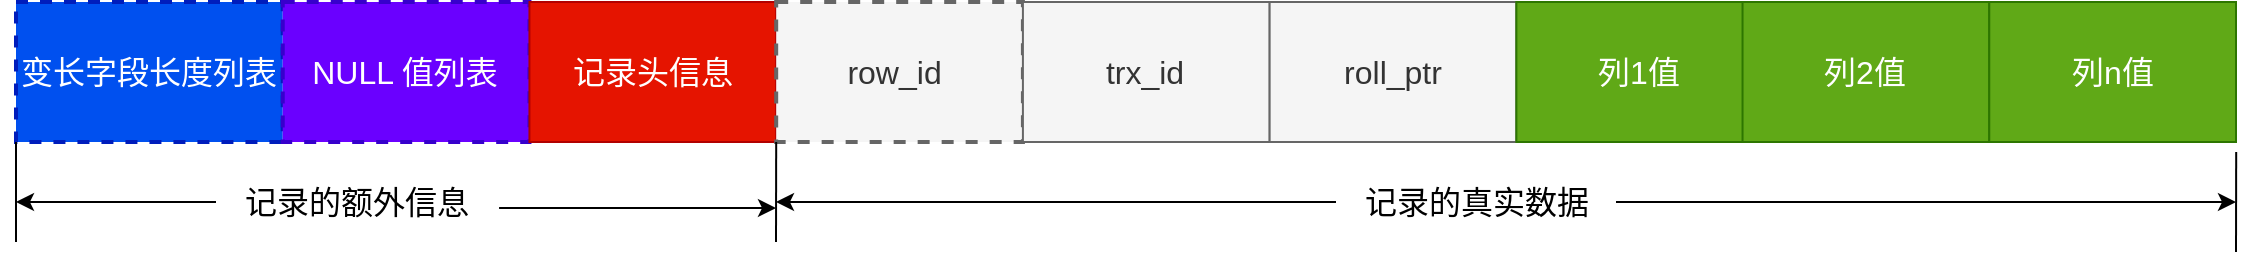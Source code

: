 <mxfile version="20.6.0" type="github">
  <diagram id="mSCJkkQrYgX1uUQAmYo5" name="第 1 页">
    <mxGraphModel dx="1096" dy="683" grid="1" gridSize="10" guides="1" tooltips="1" connect="1" arrows="1" fold="1" page="1" pageScale="1" pageWidth="827" pageHeight="1169" math="0" shadow="0">
      <root>
        <mxCell id="0" />
        <mxCell id="1" parent="0" />
        <mxCell id="_HnwXd1EgrjlI_xJHXHv-1" value="变长字段长度列表" style="rounded=0;whiteSpace=wrap;html=1;dashed=1;fontSize=16;strokeWidth=2;fillColor=#0050ef;fontColor=#ffffff;strokeColor=#001DBC;" parent="1" vertex="1">
          <mxGeometry x="40" y="120" width="133.36" height="70" as="geometry" />
        </mxCell>
        <mxCell id="_HnwXd1EgrjlI_xJHXHv-2" value="NULL 值列表" style="rounded=0;whiteSpace=wrap;html=1;dashed=1;fontSize=16;strokeWidth=2;fillColor=#6a00ff;fontColor=#ffffff;strokeColor=#3700CC;" parent="1" vertex="1">
          <mxGeometry x="173.364" y="120" width="123.364" height="70" as="geometry" />
        </mxCell>
        <mxCell id="_HnwXd1EgrjlI_xJHXHv-3" value="记录头信息" style="rounded=0;whiteSpace=wrap;html=1;fontSize=16;fillColor=#e51400;fontColor=#ffffff;strokeColor=#B20000;" parent="1" vertex="1">
          <mxGeometry x="296.729" y="120" width="123.364" height="70" as="geometry" />
        </mxCell>
        <mxCell id="_HnwXd1EgrjlI_xJHXHv-5" value="row_id&amp;nbsp;" style="rounded=0;whiteSpace=wrap;html=1;dashed=1;fontSize=16;fillColor=#f5f5f5;fontColor=#333333;strokeColor=#666666;strokeWidth=2;" parent="1" vertex="1">
          <mxGeometry x="420.093" y="120" width="123.364" height="70" as="geometry" />
        </mxCell>
        <mxCell id="_HnwXd1EgrjlI_xJHXHv-6" value="trx_id" style="rounded=0;whiteSpace=wrap;html=1;fontSize=16;fillColor=#f5f5f5;fontColor=#333333;strokeColor=#666666;" parent="1" vertex="1">
          <mxGeometry x="543.458" y="120" width="123.364" height="70" as="geometry" />
        </mxCell>
        <mxCell id="_HnwXd1EgrjlI_xJHXHv-7" value="roll_ptr" style="rounded=0;whiteSpace=wrap;html=1;fontSize=16;fillColor=#f5f5f5;fontColor=#333333;strokeColor=#666666;" parent="1" vertex="1">
          <mxGeometry x="666.822" y="120" width="123.364" height="70" as="geometry" />
        </mxCell>
        <mxCell id="_HnwXd1EgrjlI_xJHXHv-8" value="列1值" style="rounded=0;whiteSpace=wrap;html=1;fontSize=16;fillColor=#60a917;fontColor=#ffffff;strokeColor=#2D7600;" parent="1" vertex="1">
          <mxGeometry x="790.187" y="120" width="123.364" height="70" as="geometry" />
        </mxCell>
        <mxCell id="_HnwXd1EgrjlI_xJHXHv-9" value="列2值" style="rounded=0;whiteSpace=wrap;html=1;fontSize=16;fillColor=#60a917;fontColor=#ffffff;strokeColor=#2D7600;" parent="1" vertex="1">
          <mxGeometry x="903.271" y="120" width="123.364" height="70" as="geometry" />
        </mxCell>
        <mxCell id="_HnwXd1EgrjlI_xJHXHv-10" value="列n值" style="rounded=0;whiteSpace=wrap;html=1;fontSize=16;fillColor=#60a917;fontColor=#ffffff;strokeColor=#2D7600;" parent="1" vertex="1">
          <mxGeometry x="1026.636" y="120" width="123.364" height="70" as="geometry" />
        </mxCell>
        <mxCell id="_HnwXd1EgrjlI_xJHXHv-12" value="" style="endArrow=none;html=1;rounded=0;fontSize=16;entryX=0;entryY=1;entryDx=0;entryDy=0;" parent="1" target="_HnwXd1EgrjlI_xJHXHv-1" edge="1">
          <mxGeometry width="50" height="50" relative="1" as="geometry">
            <mxPoint x="40" y="240" as="sourcePoint" />
            <mxPoint x="90" y="220" as="targetPoint" />
          </mxGeometry>
        </mxCell>
        <mxCell id="_HnwXd1EgrjlI_xJHXHv-13" value="" style="endArrow=none;html=1;rounded=0;fontSize=16;entryX=1;entryY=1;entryDx=0;entryDy=0;" parent="1" target="_HnwXd1EgrjlI_xJHXHv-3" edge="1">
          <mxGeometry width="50" height="50" relative="1" as="geometry">
            <mxPoint x="420" y="240" as="sourcePoint" />
            <mxPoint x="500" y="230" as="targetPoint" />
          </mxGeometry>
        </mxCell>
        <mxCell id="_HnwXd1EgrjlI_xJHXHv-14" value="记录的额外信息" style="text;html=1;align=center;verticalAlign=middle;resizable=0;points=[];autosize=1;strokeColor=none;fillColor=none;fontSize=16;" parent="1" vertex="1">
          <mxGeometry x="140" y="205" width="140" height="30" as="geometry" />
        </mxCell>
        <mxCell id="_HnwXd1EgrjlI_xJHXHv-18" value="" style="endArrow=none;html=1;rounded=0;fontSize=16;entryX=1;entryY=1;entryDx=0;entryDy=0;" parent="1" edge="1">
          <mxGeometry width="50" height="50" relative="1" as="geometry">
            <mxPoint x="1150" y="245" as="sourcePoint" />
            <mxPoint x="1150.093" y="195" as="targetPoint" />
          </mxGeometry>
        </mxCell>
        <mxCell id="_HnwXd1EgrjlI_xJHXHv-19" value="记录的真实数据" style="text;html=1;align=center;verticalAlign=middle;resizable=0;points=[];autosize=1;strokeColor=none;fillColor=none;fontSize=16;" parent="1" vertex="1">
          <mxGeometry x="700" y="205" width="140" height="30" as="geometry" />
        </mxCell>
        <mxCell id="_HnwXd1EgrjlI_xJHXHv-20" value="" style="endArrow=classic;html=1;rounded=0;fontSize=16;exitX=1.011;exitY=0.6;exitDx=0;exitDy=0;exitPerimeter=0;" parent="1" source="_HnwXd1EgrjlI_xJHXHv-14" edge="1">
          <mxGeometry width="50" height="50" relative="1" as="geometry">
            <mxPoint x="330" y="340" as="sourcePoint" />
            <mxPoint x="420" y="223" as="targetPoint" />
          </mxGeometry>
        </mxCell>
        <mxCell id="_HnwXd1EgrjlI_xJHXHv-22" value="" style="endArrow=classic;html=1;rounded=0;fontSize=16;" parent="1" source="_HnwXd1EgrjlI_xJHXHv-14" edge="1">
          <mxGeometry width="50" height="50" relative="1" as="geometry">
            <mxPoint x="140" y="350" as="sourcePoint" />
            <mxPoint x="40" y="220" as="targetPoint" />
          </mxGeometry>
        </mxCell>
        <mxCell id="_HnwXd1EgrjlI_xJHXHv-23" value="" style="endArrow=classic;html=1;rounded=0;fontSize=16;" parent="1" source="_HnwXd1EgrjlI_xJHXHv-19" edge="1">
          <mxGeometry width="50" height="50" relative="1" as="geometry">
            <mxPoint x="650" y="340" as="sourcePoint" />
            <mxPoint x="420" y="220" as="targetPoint" />
          </mxGeometry>
        </mxCell>
        <mxCell id="_HnwXd1EgrjlI_xJHXHv-24" value="" style="endArrow=classic;html=1;rounded=0;fontSize=16;" parent="1" source="_HnwXd1EgrjlI_xJHXHv-19" edge="1">
          <mxGeometry width="50" height="50" relative="1" as="geometry">
            <mxPoint x="1050" y="270" as="sourcePoint" />
            <mxPoint x="1150" y="220" as="targetPoint" />
          </mxGeometry>
        </mxCell>
      </root>
    </mxGraphModel>
  </diagram>
</mxfile>
